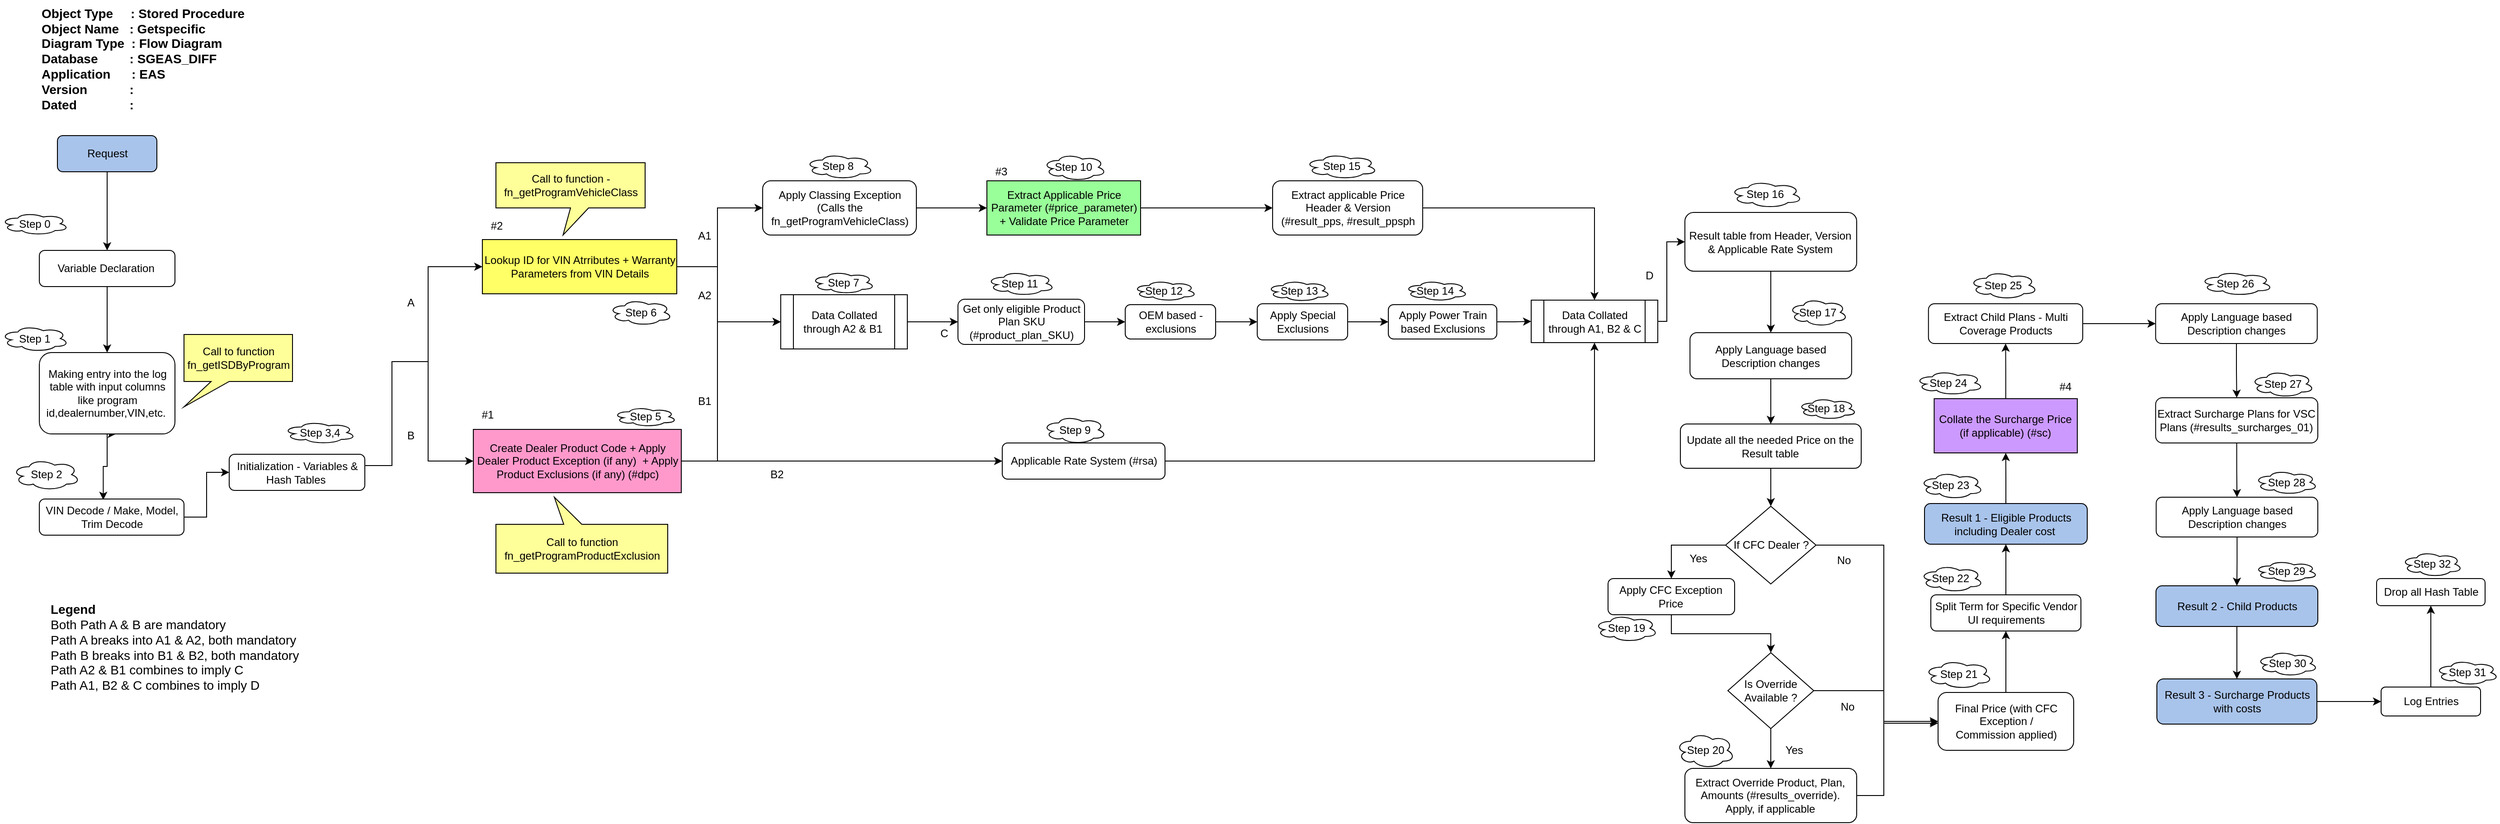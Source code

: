 <mxfile version="15.8.8" type="device"><diagram name="Getspecific" id="5nYikG9W7nzkmEb-yZ1v"><mxGraphModel dx="4062" dy="2006" grid="1" gridSize="10" guides="1" tooltips="1" connect="1" arrows="1" fold="1" page="0" pageScale="1" pageWidth="827" pageHeight="1169" math="0" shadow="0"><root><mxCell id="CaJYpMq5ALlHU5LiBRGL-0"/><mxCell id="CaJYpMq5ALlHU5LiBRGL-1" parent="CaJYpMq5ALlHU5LiBRGL-0"/><mxCell id="CaJYpMq5ALlHU5LiBRGL-2" style="edgeStyle=orthogonalEdgeStyle;rounded=0;orthogonalLoop=1;jettySize=auto;html=1;entryX=0;entryY=0.5;entryDx=0;entryDy=0;exitX=1;exitY=0.5;exitDx=0;exitDy=0;" parent="CaJYpMq5ALlHU5LiBRGL-1" source="CaJYpMq5ALlHU5LiBRGL-104" target="PjijMWsw4APkgnXzkCDo-0" edge="1"><mxGeometry relative="1" as="geometry"><mxPoint x="-1597.5" y="-500" as="sourcePoint"/><Array as="points"><mxPoint x="-1667.5" y="-335"/><mxPoint x="-1667.5" y="-450"/><mxPoint x="-1627.5" y="-450"/><mxPoint x="-1627.5" y="-340"/></Array><mxPoint x="-1577.5" y="-325" as="targetPoint"/></mxGeometry></mxCell><mxCell id="CaJYpMq5ALlHU5LiBRGL-3" style="edgeStyle=orthogonalEdgeStyle;rounded=0;orthogonalLoop=1;jettySize=auto;html=1;entryX=0.442;entryY=0.025;entryDx=0;entryDy=0;entryPerimeter=0;" parent="CaJYpMq5ALlHU5LiBRGL-1" source="CaJYpMq5ALlHU5LiBRGL-4" target="CaJYpMq5ALlHU5LiBRGL-102" edge="1"><mxGeometry relative="1" as="geometry"/></mxCell><mxCell id="AWAKd-vMgpY3kcxR-2YK-0" style="edgeStyle=orthogonalEdgeStyle;rounded=0;orthogonalLoop=1;jettySize=auto;html=1;exitX=0.5;exitY=1;exitDx=0;exitDy=0;" parent="CaJYpMq5ALlHU5LiBRGL-1" source="CaJYpMq5ALlHU5LiBRGL-4" edge="1"><mxGeometry relative="1" as="geometry"><mxPoint x="-1972.833" y="-370" as="targetPoint"/></mxGeometry></mxCell><mxCell id="CaJYpMq5ALlHU5LiBRGL-4" value="Making entry into the log table with input columns like program id,dealernumber,VIN,etc.&amp;nbsp;" style="rounded=1;whiteSpace=wrap;html=1;fontSize=12;glass=0;strokeWidth=1;shadow=0;" parent="CaJYpMq5ALlHU5LiBRGL-1" vertex="1"><mxGeometry x="-2057.5" y="-460" width="150" height="90" as="geometry"/></mxCell><mxCell id="CaJYpMq5ALlHU5LiBRGL-11" style="edgeStyle=orthogonalEdgeStyle;rounded=0;orthogonalLoop=1;jettySize=auto;html=1;entryX=0.5;entryY=0;entryDx=0;entryDy=0;" parent="CaJYpMq5ALlHU5LiBRGL-1" source="CaJYpMq5ALlHU5LiBRGL-12" target="CaJYpMq5ALlHU5LiBRGL-87" edge="1"><mxGeometry relative="1" as="geometry"><mxPoint x="-1807.5" y="-470" as="targetPoint"/></mxGeometry></mxCell><mxCell id="CaJYpMq5ALlHU5LiBRGL-12" value="Request" style="rounded=1;whiteSpace=wrap;html=1;fontSize=12;glass=0;strokeWidth=1;shadow=0;fillColor=#A9C4EB;" parent="CaJYpMq5ALlHU5LiBRGL-1" vertex="1"><mxGeometry x="-2037.5" y="-700" width="110" height="40" as="geometry"/></mxCell><mxCell id="CaJYpMq5ALlHU5LiBRGL-15" style="edgeStyle=orthogonalEdgeStyle;rounded=0;orthogonalLoop=1;jettySize=auto;html=1;entryX=0;entryY=0.5;entryDx=0;entryDy=0;exitX=1;exitY=0.5;exitDx=0;exitDy=0;" parent="CaJYpMq5ALlHU5LiBRGL-1" source="PjijMWsw4APkgnXzkCDo-0" target="CaJYpMq5ALlHU5LiBRGL-56" edge="1"><mxGeometry relative="1" as="geometry"><mxPoint x="-937.5" y="-340" as="targetPoint"/><Array as="points"><mxPoint x="-1307.5" y="-340"/><mxPoint x="-1307.5" y="-494"/></Array><mxPoint x="-1287.5" y="-340" as="sourcePoint"/></mxGeometry></mxCell><mxCell id="CaJYpMq5ALlHU5LiBRGL-16" style="edgeStyle=orthogonalEdgeStyle;rounded=0;orthogonalLoop=1;jettySize=auto;html=1;entryX=0.5;entryY=0;entryDx=0;entryDy=0;exitX=1;exitY=0.5;exitDx=0;exitDy=0;" parent="CaJYpMq5ALlHU5LiBRGL-1" source="CaJYpMq5ALlHU5LiBRGL-17" target="CaJYpMq5ALlHU5LiBRGL-58" edge="1"><mxGeometry relative="1" as="geometry"/></mxCell><mxCell id="CaJYpMq5ALlHU5LiBRGL-17" value="Extract applicable Price Header &amp;amp; Version (#result_pps, #result_ppsph" style="rounded=1;whiteSpace=wrap;html=1;fontSize=12;glass=0;strokeWidth=1;shadow=0;" parent="CaJYpMq5ALlHU5LiBRGL-1" vertex="1"><mxGeometry x="-693.5" y="-650" width="166" height="60" as="geometry"/></mxCell><mxCell id="CaJYpMq5ALlHU5LiBRGL-18" style="edgeStyle=orthogonalEdgeStyle;rounded=0;orthogonalLoop=1;jettySize=auto;html=1;entryX=0.5;entryY=1;entryDx=0;entryDy=0;exitX=1;exitY=0.5;exitDx=0;exitDy=0;" parent="CaJYpMq5ALlHU5LiBRGL-1" source="CaJYpMq5ALlHU5LiBRGL-19" target="CaJYpMq5ALlHU5LiBRGL-58" edge="1"><mxGeometry relative="1" as="geometry"><Array as="points"><mxPoint x="-337.5" y="-340"/></Array></mxGeometry></mxCell><mxCell id="CaJYpMq5ALlHU5LiBRGL-19" value="Applicable Rate System (#rsa)" style="rounded=1;whiteSpace=wrap;html=1;fontSize=12;glass=0;strokeWidth=1;shadow=0;" parent="CaJYpMq5ALlHU5LiBRGL-1" vertex="1"><mxGeometry x="-992.5" y="-360" width="180" height="40" as="geometry"/></mxCell><mxCell id="CaJYpMq5ALlHU5LiBRGL-20" style="edgeStyle=orthogonalEdgeStyle;rounded=0;orthogonalLoop=1;jettySize=auto;html=1;entryX=0;entryY=0.5;entryDx=0;entryDy=0;exitX=1;exitY=0.5;exitDx=0;exitDy=0;" parent="CaJYpMq5ALlHU5LiBRGL-1" source="PjijMWsw4APkgnXzkCDo-2" target="CaJYpMq5ALlHU5LiBRGL-56" edge="1"><mxGeometry relative="1" as="geometry"><Array as="points"><mxPoint x="-1307.5" y="-555"/><mxPoint x="-1307.5" y="-494"/></Array><mxPoint x="-1177.5" y="-500" as="sourcePoint"/></mxGeometry></mxCell><mxCell id="CaJYpMq5ALlHU5LiBRGL-22" style="edgeStyle=orthogonalEdgeStyle;rounded=0;orthogonalLoop=1;jettySize=auto;html=1;entryX=0.5;entryY=0;entryDx=0;entryDy=0;exitX=0.5;exitY=1;exitDx=0;exitDy=0;" parent="CaJYpMq5ALlHU5LiBRGL-1" source="CaJYpMq5ALlHU5LiBRGL-23" target="CaJYpMq5ALlHU5LiBRGL-93" edge="1"><mxGeometry relative="1" as="geometry"/></mxCell><mxCell id="CaJYpMq5ALlHU5LiBRGL-23" value="Result table from Header, Version &amp;amp; Applicable Rate System" style="rounded=1;whiteSpace=wrap;html=1;fontSize=12;glass=0;strokeWidth=1;shadow=0;" parent="CaJYpMq5ALlHU5LiBRGL-1" vertex="1"><mxGeometry x="-237.51" y="-615" width="190" height="65" as="geometry"/></mxCell><mxCell id="DVJ3SSiDjJJssHj0dGd7-3" style="edgeStyle=orthogonalEdgeStyle;rounded=0;orthogonalLoop=1;jettySize=auto;html=1;entryX=0.5;entryY=0;entryDx=0;entryDy=0;" parent="CaJYpMq5ALlHU5LiBRGL-1" source="CaJYpMq5ALlHU5LiBRGL-25" target="DVJ3SSiDjJJssHj0dGd7-1" edge="1"><mxGeometry relative="1" as="geometry"/></mxCell><mxCell id="CaJYpMq5ALlHU5LiBRGL-25" value="Apply CFC Exception Price" style="rounded=1;whiteSpace=wrap;html=1;fontSize=12;glass=0;strokeWidth=1;shadow=0;" parent="CaJYpMq5ALlHU5LiBRGL-1" vertex="1"><mxGeometry x="-322.51" y="-210" width="140" height="40" as="geometry"/></mxCell><mxCell id="CaJYpMq5ALlHU5LiBRGL-28" value="Result 3 - Surcharge Products with costs" style="rounded=1;whiteSpace=wrap;html=1;fontSize=12;glass=0;strokeWidth=1;shadow=0;fillColor=#A9C4EB;strokeColor=#000000;" parent="CaJYpMq5ALlHU5LiBRGL-1" vertex="1"><mxGeometry x="284.5" y="-99" width="177" height="50" as="geometry"/></mxCell><mxCell id="CaJYpMq5ALlHU5LiBRGL-32" style="edgeStyle=orthogonalEdgeStyle;rounded=0;orthogonalLoop=1;jettySize=auto;html=1;exitX=1;exitY=0.5;exitDx=0;exitDy=0;entryX=0;entryY=0.5;entryDx=0;entryDy=0;" parent="CaJYpMq5ALlHU5LiBRGL-1" source="CaJYpMq5ALlHU5LiBRGL-33" target="CaJYpMq5ALlHU5LiBRGL-99" edge="1"><mxGeometry relative="1" as="geometry"><mxPoint x="-817.5" y="-370" as="targetPoint"/></mxGeometry></mxCell><mxCell id="CaJYpMq5ALlHU5LiBRGL-33" value="Get only eligible Product Plan SKU (#product_plan_SKU)" style="rounded=1;whiteSpace=wrap;html=1;fontSize=12;glass=0;strokeWidth=1;shadow=0;" parent="CaJYpMq5ALlHU5LiBRGL-1" vertex="1"><mxGeometry x="-1041.5" y="-519" width="140" height="50" as="geometry"/></mxCell><mxCell id="CaJYpMq5ALlHU5LiBRGL-34" style="edgeStyle=orthogonalEdgeStyle;rounded=0;orthogonalLoop=1;jettySize=auto;html=1;exitX=1;exitY=0.5;exitDx=0;exitDy=0;" parent="CaJYpMq5ALlHU5LiBRGL-1" source="93gD3uJwuHTssoPJuKXK-2" target="CaJYpMq5ALlHU5LiBRGL-17" edge="1"><mxGeometry relative="1" as="geometry"><mxPoint x="-697.5" y="-620" as="sourcePoint"/></mxGeometry></mxCell><mxCell id="93gD3uJwuHTssoPJuKXK-3" style="edgeStyle=orthogonalEdgeStyle;rounded=0;orthogonalLoop=1;jettySize=auto;html=1;entryX=0;entryY=0.5;entryDx=0;entryDy=0;" parent="CaJYpMq5ALlHU5LiBRGL-1" source="CaJYpMq5ALlHU5LiBRGL-37" target="93gD3uJwuHTssoPJuKXK-2" edge="1"><mxGeometry relative="1" as="geometry"/></mxCell><mxCell id="CaJYpMq5ALlHU5LiBRGL-37" value="Apply Classing Exception (Calls the fn_getProgramVehicleClass)" style="rounded=1;whiteSpace=wrap;html=1;fontSize=12;glass=0;strokeWidth=1;shadow=0;" parent="CaJYpMq5ALlHU5LiBRGL-1" vertex="1"><mxGeometry x="-1257.5" y="-650" width="170" height="60" as="geometry"/></mxCell><mxCell id="CaJYpMq5ALlHU5LiBRGL-38" value="" style="edgeStyle=orthogonalEdgeStyle;rounded=0;orthogonalLoop=1;jettySize=auto;html=1;exitX=1;exitY=0.5;exitDx=0;exitDy=0;" parent="CaJYpMq5ALlHU5LiBRGL-1" source="CaJYpMq5ALlHU5LiBRGL-28" target="CaJYpMq5ALlHU5LiBRGL-42" edge="1"><mxGeometry relative="1" as="geometry"><mxPoint x="-332.5" y="40" as="sourcePoint"/></mxGeometry></mxCell><mxCell id="CaJYpMq5ALlHU5LiBRGL-39" style="edgeStyle=orthogonalEdgeStyle;rounded=0;orthogonalLoop=1;jettySize=auto;html=1;entryX=0.5;entryY=1;entryDx=0;entryDy=0;" parent="CaJYpMq5ALlHU5LiBRGL-1" source="CaJYpMq5ALlHU5LiBRGL-40" target="CaJYpMq5ALlHU5LiBRGL-114" edge="1"><mxGeometry relative="1" as="geometry"/></mxCell><mxCell id="CaJYpMq5ALlHU5LiBRGL-40" value="Final Price (with CFC Exception / Commission&amp;nbsp;applied)" style="rounded=1;whiteSpace=wrap;html=1;fontSize=12;glass=0;strokeWidth=1;shadow=0;" parent="CaJYpMq5ALlHU5LiBRGL-1" vertex="1"><mxGeometry x="42.5" y="-84" width="150" height="64" as="geometry"/></mxCell><mxCell id="CaJYpMq5ALlHU5LiBRGL-41" style="edgeStyle=orthogonalEdgeStyle;rounded=0;orthogonalLoop=1;jettySize=auto;html=1;" parent="CaJYpMq5ALlHU5LiBRGL-1" source="CaJYpMq5ALlHU5LiBRGL-42" target="CaJYpMq5ALlHU5LiBRGL-83" edge="1"><mxGeometry relative="1" as="geometry"/></mxCell><mxCell id="CaJYpMq5ALlHU5LiBRGL-42" value="Log Entries" style="rounded=1;whiteSpace=wrap;html=1;fontSize=12;glass=0;strokeWidth=1;shadow=0;" parent="CaJYpMq5ALlHU5LiBRGL-1" vertex="1"><mxGeometry x="532.5" y="-90" width="110" height="32" as="geometry"/></mxCell><mxCell id="CaJYpMq5ALlHU5LiBRGL-44" value="" style="edgeStyle=orthogonalEdgeStyle;rounded=0;orthogonalLoop=1;jettySize=auto;html=1;exitX=0;exitY=0.5;exitDx=0;exitDy=0;" parent="CaJYpMq5ALlHU5LiBRGL-1" source="CaJYpMq5ALlHU5LiBRGL-97" target="CaJYpMq5ALlHU5LiBRGL-25" edge="1"><mxGeometry relative="1" as="geometry"/></mxCell><mxCell id="CaJYpMq5ALlHU5LiBRGL-45" value="No" style="text;html=1;align=center;verticalAlign=middle;resizable=0;points=[];autosize=1;" parent="CaJYpMq5ALlHU5LiBRGL-1" vertex="1"><mxGeometry x="-77.5" y="-240" width="30" height="20" as="geometry"/></mxCell><mxCell id="CaJYpMq5ALlHU5LiBRGL-50" value="Yes" style="text;html=1;align=center;verticalAlign=middle;resizable=0;points=[];autosize=1;" parent="CaJYpMq5ALlHU5LiBRGL-1" vertex="1"><mxGeometry x="-242.51" y="-242" width="40" height="20" as="geometry"/></mxCell><mxCell id="CaJYpMq5ALlHU5LiBRGL-51" value="A" style="text;html=1;align=center;verticalAlign=middle;resizable=0;points=[];autosize=1;" parent="CaJYpMq5ALlHU5LiBRGL-1" vertex="1"><mxGeometry x="-1657.5" y="-525" width="20" height="20" as="geometry"/></mxCell><mxCell id="CaJYpMq5ALlHU5LiBRGL-52" value="B" style="text;html=1;align=center;verticalAlign=middle;resizable=0;points=[];autosize=1;" parent="CaJYpMq5ALlHU5LiBRGL-1" vertex="1"><mxGeometry x="-1657.5" y="-378" width="20" height="20" as="geometry"/></mxCell><mxCell id="CaJYpMq5ALlHU5LiBRGL-53" value="A1" style="text;html=1;align=center;verticalAlign=middle;resizable=0;points=[];autosize=1;" parent="CaJYpMq5ALlHU5LiBRGL-1" vertex="1"><mxGeometry x="-1337.5" y="-599" width="30" height="20" as="geometry"/></mxCell><mxCell id="CaJYpMq5ALlHU5LiBRGL-54" value="A2" style="text;html=1;align=center;verticalAlign=middle;resizable=0;points=[];autosize=1;" parent="CaJYpMq5ALlHU5LiBRGL-1" vertex="1"><mxGeometry x="-1337.5" y="-533" width="30" height="20" as="geometry"/></mxCell><mxCell id="CaJYpMq5ALlHU5LiBRGL-55" style="edgeStyle=orthogonalEdgeStyle;rounded=0;orthogonalLoop=1;jettySize=auto;html=1;entryX=0;entryY=0.5;entryDx=0;entryDy=0;" parent="CaJYpMq5ALlHU5LiBRGL-1" source="CaJYpMq5ALlHU5LiBRGL-56" target="CaJYpMq5ALlHU5LiBRGL-33" edge="1"><mxGeometry relative="1" as="geometry"/></mxCell><mxCell id="CaJYpMq5ALlHU5LiBRGL-56" value="Data Collated through A2 &amp;amp; B1&amp;nbsp;" style="shape=process;whiteSpace=wrap;html=1;backgroundOutline=1;" parent="CaJYpMq5ALlHU5LiBRGL-1" vertex="1"><mxGeometry x="-1237.5" y="-524" width="140" height="60" as="geometry"/></mxCell><mxCell id="CaJYpMq5ALlHU5LiBRGL-57" style="edgeStyle=orthogonalEdgeStyle;rounded=0;orthogonalLoop=1;jettySize=auto;html=1;entryX=0;entryY=0.5;entryDx=0;entryDy=0;" parent="CaJYpMq5ALlHU5LiBRGL-1" source="CaJYpMq5ALlHU5LiBRGL-58" target="CaJYpMq5ALlHU5LiBRGL-23" edge="1"><mxGeometry relative="1" as="geometry"><Array as="points"><mxPoint x="-257.5" y="-494"/><mxPoint x="-257.5" y="-582"/></Array></mxGeometry></mxCell><mxCell id="CaJYpMq5ALlHU5LiBRGL-58" value="Data Collated through A1, B2 &amp;amp; C" style="shape=process;whiteSpace=wrap;html=1;backgroundOutline=1;" parent="CaJYpMq5ALlHU5LiBRGL-1" vertex="1"><mxGeometry x="-407.5" y="-518" width="140" height="47" as="geometry"/></mxCell><mxCell id="CaJYpMq5ALlHU5LiBRGL-59" value="C" style="text;html=1;align=center;verticalAlign=middle;resizable=0;points=[];autosize=1;" parent="CaJYpMq5ALlHU5LiBRGL-1" vertex="1"><mxGeometry x="-1067.5" y="-491" width="20" height="20" as="geometry"/></mxCell><mxCell id="CaJYpMq5ALlHU5LiBRGL-60" value="D" style="text;html=1;align=center;verticalAlign=middle;resizable=0;points=[];autosize=1;" parent="CaJYpMq5ALlHU5LiBRGL-1" vertex="1"><mxGeometry x="-287.5" y="-555" width="20" height="20" as="geometry"/></mxCell><mxCell id="CaJYpMq5ALlHU5LiBRGL-62" value="Step 1" style="ellipse;shape=cloud;whiteSpace=wrap;html=1;" parent="CaJYpMq5ALlHU5LiBRGL-1" vertex="1"><mxGeometry x="-2100" y="-490" width="75" height="29" as="geometry"/></mxCell><mxCell id="CaJYpMq5ALlHU5LiBRGL-63" value="Step 3,4" style="ellipse;shape=cloud;whiteSpace=wrap;html=1;" parent="CaJYpMq5ALlHU5LiBRGL-1" vertex="1"><mxGeometry x="-1787.5" y="-384" width="80" height="25" as="geometry"/></mxCell><mxCell id="CaJYpMq5ALlHU5LiBRGL-64" value="Step 5" style="ellipse;shape=cloud;whiteSpace=wrap;html=1;" parent="CaJYpMq5ALlHU5LiBRGL-1" vertex="1"><mxGeometry x="-1422.5" y="-400" width="70" height="22" as="geometry"/></mxCell><mxCell id="CaJYpMq5ALlHU5LiBRGL-65" value="Step 6" style="ellipse;shape=cloud;whiteSpace=wrap;html=1;" parent="CaJYpMq5ALlHU5LiBRGL-1" vertex="1"><mxGeometry x="-1427.5" y="-519" width="70" height="29" as="geometry"/></mxCell><mxCell id="CaJYpMq5ALlHU5LiBRGL-66" value="Step 7" style="ellipse;shape=cloud;whiteSpace=wrap;html=1;" parent="CaJYpMq5ALlHU5LiBRGL-1" vertex="1"><mxGeometry x="-1203.5" y="-550" width="70" height="25" as="geometry"/></mxCell><mxCell id="CaJYpMq5ALlHU5LiBRGL-68" value="Step 8&amp;nbsp;" style="ellipse;shape=cloud;whiteSpace=wrap;html=1;" parent="CaJYpMq5ALlHU5LiBRGL-1" vertex="1"><mxGeometry x="-1210" y="-680" width="75" height="28" as="geometry"/></mxCell><mxCell id="CaJYpMq5ALlHU5LiBRGL-70" value="Step 13" style="ellipse;shape=cloud;whiteSpace=wrap;html=1;" parent="CaJYpMq5ALlHU5LiBRGL-1" vertex="1"><mxGeometry x="-699.5" y="-540" width="70" height="23.5" as="geometry"/></mxCell><mxCell id="CaJYpMq5ALlHU5LiBRGL-71" value="Step 11&amp;nbsp;" style="ellipse;shape=cloud;whiteSpace=wrap;html=1;" parent="CaJYpMq5ALlHU5LiBRGL-1" vertex="1"><mxGeometry x="-1009.5" y="-550" width="75" height="27" as="geometry"/></mxCell><mxCell id="CaJYpMq5ALlHU5LiBRGL-72" value="Step 10&amp;nbsp;" style="ellipse;shape=cloud;whiteSpace=wrap;html=1;" parent="CaJYpMq5ALlHU5LiBRGL-1" vertex="1"><mxGeometry x="-947.5" y="-680" width="70" height="30" as="geometry"/></mxCell><mxCell id="CaJYpMq5ALlHU5LiBRGL-73" value="Step 12&amp;nbsp;" style="ellipse;shape=cloud;whiteSpace=wrap;html=1;" parent="CaJYpMq5ALlHU5LiBRGL-1" vertex="1"><mxGeometry x="-847.5" y="-540" width="70" height="23" as="geometry"/></mxCell><mxCell id="CaJYpMq5ALlHU5LiBRGL-74" value="Step 14&amp;nbsp;" style="ellipse;shape=cloud;whiteSpace=wrap;html=1;" parent="CaJYpMq5ALlHU5LiBRGL-1" vertex="1"><mxGeometry x="-547.5" y="-540" width="70" height="23" as="geometry"/></mxCell><mxCell id="CaJYpMq5ALlHU5LiBRGL-75" value="Step 20" style="ellipse;shape=cloud;whiteSpace=wrap;html=1;" parent="CaJYpMq5ALlHU5LiBRGL-1" vertex="1"><mxGeometry x="-247.5" y="-40" width="64.99" height="40" as="geometry"/></mxCell><mxCell id="CaJYpMq5ALlHU5LiBRGL-76" value="Step 16&amp;nbsp;" style="ellipse;shape=cloud;whiteSpace=wrap;html=1;" parent="CaJYpMq5ALlHU5LiBRGL-1" vertex="1"><mxGeometry x="-187.5" y="-650" width="80" height="30" as="geometry"/></mxCell><mxCell id="CaJYpMq5ALlHU5LiBRGL-77" value="Step 19" style="ellipse;shape=cloud;whiteSpace=wrap;html=1;" parent="CaJYpMq5ALlHU5LiBRGL-1" vertex="1"><mxGeometry x="-337.5" y="-170" width="70" height="30" as="geometry"/></mxCell><mxCell id="CaJYpMq5ALlHU5LiBRGL-80" value="Step 18&amp;nbsp;" style="ellipse;shape=cloud;whiteSpace=wrap;html=1;" parent="CaJYpMq5ALlHU5LiBRGL-1" vertex="1"><mxGeometry x="-112.5" y="-410" width="65" height="24" as="geometry"/></mxCell><mxCell id="CaJYpMq5ALlHU5LiBRGL-81" value="Step 17" style="ellipse;shape=cloud;whiteSpace=wrap;html=1;" parent="CaJYpMq5ALlHU5LiBRGL-1" vertex="1"><mxGeometry x="-122.51" y="-520" width="65.01" height="31" as="geometry"/></mxCell><mxCell id="CaJYpMq5ALlHU5LiBRGL-82" value="Step 26&amp;nbsp;" style="ellipse;shape=cloud;whiteSpace=wrap;html=1;" parent="CaJYpMq5ALlHU5LiBRGL-1" vertex="1"><mxGeometry x="332.51" y="-550" width="80" height="27" as="geometry"/></mxCell><mxCell id="CaJYpMq5ALlHU5LiBRGL-83" value="Drop all Hash Table" style="rounded=1;whiteSpace=wrap;html=1;" parent="CaJYpMq5ALlHU5LiBRGL-1" vertex="1"><mxGeometry x="527.5" y="-210" width="120" height="30" as="geometry"/></mxCell><mxCell id="CaJYpMq5ALlHU5LiBRGL-84" value="Step 27" style="ellipse;shape=cloud;whiteSpace=wrap;html=1;" parent="CaJYpMq5ALlHU5LiBRGL-1" vertex="1"><mxGeometry x="388.5" y="-440" width="70" height="29.5" as="geometry"/></mxCell><mxCell id="CaJYpMq5ALlHU5LiBRGL-85" value="&lt;b&gt;&lt;font style=&quot;font-size: 14px&quot;&gt;Object Type&amp;nbsp; &amp;nbsp; &amp;nbsp;: Stored Procedure &lt;br&gt;Object Name&amp;nbsp; &amp;nbsp;: Getspecific&amp;nbsp;&lt;br&gt;Diagram Type&amp;nbsp; : Flow Diagram&lt;br&gt;Database&amp;nbsp; &amp;nbsp; &amp;nbsp; &amp;nbsp; &amp;nbsp;: SGEAS_DIFF&lt;br&gt;Application&amp;nbsp; &amp;nbsp; &amp;nbsp; : EAS&lt;br&gt;Version&amp;nbsp; &amp;nbsp; &amp;nbsp; &amp;nbsp; &amp;nbsp; &amp;nbsp; :&amp;nbsp;&lt;br&gt;Dated&amp;nbsp; &amp;nbsp; &amp;nbsp; &amp;nbsp; &amp;nbsp; &amp;nbsp; &amp;nbsp; &amp;nbsp;:&amp;nbsp;&lt;/font&gt;&lt;/b&gt;" style="text;html=1;strokeColor=none;fillColor=none;align=left;verticalAlign=middle;whiteSpace=wrap;rounded=0;" parent="CaJYpMq5ALlHU5LiBRGL-1" vertex="1"><mxGeometry x="-2057.5" y="-850" width="350" height="130" as="geometry"/></mxCell><mxCell id="CaJYpMq5ALlHU5LiBRGL-86" style="edgeStyle=orthogonalEdgeStyle;rounded=0;orthogonalLoop=1;jettySize=auto;html=1;" parent="CaJYpMq5ALlHU5LiBRGL-1" source="CaJYpMq5ALlHU5LiBRGL-87" target="CaJYpMq5ALlHU5LiBRGL-4" edge="1"><mxGeometry relative="1" as="geometry"/></mxCell><mxCell id="CaJYpMq5ALlHU5LiBRGL-87" value="Variable Declaration&amp;nbsp;" style="rounded=1;whiteSpace=wrap;html=1;" parent="CaJYpMq5ALlHU5LiBRGL-1" vertex="1"><mxGeometry x="-2057.5" y="-573" width="150" height="40" as="geometry"/></mxCell><mxCell id="CaJYpMq5ALlHU5LiBRGL-88" value="Step 0" style="ellipse;shape=cloud;whiteSpace=wrap;html=1;" parent="CaJYpMq5ALlHU5LiBRGL-1" vertex="1"><mxGeometry x="-2100" y="-615" width="75" height="25" as="geometry"/></mxCell><mxCell id="CaJYpMq5ALlHU5LiBRGL-89" value="B1" style="text;html=1;align=center;verticalAlign=middle;resizable=0;points=[];autosize=1;" parent="CaJYpMq5ALlHU5LiBRGL-1" vertex="1"><mxGeometry x="-1337.5" y="-416" width="30" height="20" as="geometry"/></mxCell><mxCell id="CaJYpMq5ALlHU5LiBRGL-90" value="B2" style="text;html=1;align=center;verticalAlign=middle;resizable=0;points=[];autosize=1;" parent="CaJYpMq5ALlHU5LiBRGL-1" vertex="1"><mxGeometry x="-1257.5" y="-335" width="30" height="20" as="geometry"/></mxCell><mxCell id="CaJYpMq5ALlHU5LiBRGL-92" style="edgeStyle=orthogonalEdgeStyle;rounded=0;orthogonalLoop=1;jettySize=auto;html=1;entryX=0.5;entryY=0;entryDx=0;entryDy=0;" parent="CaJYpMq5ALlHU5LiBRGL-1" source="CaJYpMq5ALlHU5LiBRGL-93" target="CaJYpMq5ALlHU5LiBRGL-95" edge="1"><mxGeometry relative="1" as="geometry"/></mxCell><mxCell id="CaJYpMq5ALlHU5LiBRGL-93" value="Apply Language based Description changes" style="rounded=1;whiteSpace=wrap;html=1;" parent="CaJYpMq5ALlHU5LiBRGL-1" vertex="1"><mxGeometry x="-231.87" y="-482" width="178.75" height="51" as="geometry"/></mxCell><mxCell id="CaJYpMq5ALlHU5LiBRGL-94" style="edgeStyle=orthogonalEdgeStyle;rounded=0;orthogonalLoop=1;jettySize=auto;html=1;entryX=0.5;entryY=0;entryDx=0;entryDy=0;" parent="CaJYpMq5ALlHU5LiBRGL-1" source="CaJYpMq5ALlHU5LiBRGL-95" target="CaJYpMq5ALlHU5LiBRGL-97" edge="1"><mxGeometry relative="1" as="geometry"/></mxCell><mxCell id="CaJYpMq5ALlHU5LiBRGL-95" value="Update all the needed Price on the Result table" style="rounded=1;whiteSpace=wrap;html=1;" parent="CaJYpMq5ALlHU5LiBRGL-1" vertex="1"><mxGeometry x="-242.51" y="-381" width="200" height="49" as="geometry"/></mxCell><mxCell id="DVJ3SSiDjJJssHj0dGd7-12" style="edgeStyle=orthogonalEdgeStyle;rounded=0;orthogonalLoop=1;jettySize=auto;html=1;" parent="CaJYpMq5ALlHU5LiBRGL-1" source="CaJYpMq5ALlHU5LiBRGL-97" edge="1"><mxGeometry relative="1" as="geometry"><mxPoint x="42.5" y="-50" as="targetPoint"/><Array as="points"><mxPoint x="-17.5" y="-247"/><mxPoint x="-17.5" y="-50"/></Array></mxGeometry></mxCell><mxCell id="CaJYpMq5ALlHU5LiBRGL-97" value="If CFC Dealer ?" style="rhombus;whiteSpace=wrap;html=1;" parent="CaJYpMq5ALlHU5LiBRGL-1" vertex="1"><mxGeometry x="-192.49" y="-290" width="100" height="86" as="geometry"/></mxCell><mxCell id="CaJYpMq5ALlHU5LiBRGL-98" style="edgeStyle=orthogonalEdgeStyle;rounded=0;orthogonalLoop=1;jettySize=auto;html=1;entryX=0;entryY=0.5;entryDx=0;entryDy=0;" parent="CaJYpMq5ALlHU5LiBRGL-1" source="CaJYpMq5ALlHU5LiBRGL-99" target="CaJYpMq5ALlHU5LiBRGL-107" edge="1"><mxGeometry relative="1" as="geometry"/></mxCell><mxCell id="CaJYpMq5ALlHU5LiBRGL-99" value="OEM based - exclusions" style="rounded=1;whiteSpace=wrap;html=1;" parent="CaJYpMq5ALlHU5LiBRGL-1" vertex="1"><mxGeometry x="-856.5" y="-513" width="100" height="38" as="geometry"/></mxCell><mxCell id="CaJYpMq5ALlHU5LiBRGL-100" style="edgeStyle=orthogonalEdgeStyle;rounded=0;orthogonalLoop=1;jettySize=auto;html=1;entryX=0;entryY=0.5;entryDx=0;entryDy=0;exitX=1;exitY=0.5;exitDx=0;exitDy=0;" parent="CaJYpMq5ALlHU5LiBRGL-1" source="CaJYpMq5ALlHU5LiBRGL-104" target="PjijMWsw4APkgnXzkCDo-2" edge="1"><mxGeometry relative="1" as="geometry"><mxPoint x="-1577.5" y="-574" as="targetPoint"/><Array as="points"><mxPoint x="-1667.5" y="-335"/><mxPoint x="-1667.5" y="-450"/><mxPoint x="-1627.5" y="-450"/><mxPoint x="-1627.5" y="-555"/></Array></mxGeometry></mxCell><mxCell id="CaJYpMq5ALlHU5LiBRGL-101" style="edgeStyle=orthogonalEdgeStyle;rounded=0;orthogonalLoop=1;jettySize=auto;html=1;entryX=0;entryY=0.5;entryDx=0;entryDy=0;" parent="CaJYpMq5ALlHU5LiBRGL-1" source="CaJYpMq5ALlHU5LiBRGL-102" target="CaJYpMq5ALlHU5LiBRGL-104" edge="1"><mxGeometry relative="1" as="geometry"/></mxCell><mxCell id="CaJYpMq5ALlHU5LiBRGL-102" value="VIN Decode / Make, Model, Trim Decode" style="rounded=1;whiteSpace=wrap;html=1;" parent="CaJYpMq5ALlHU5LiBRGL-1" vertex="1"><mxGeometry x="-2057.5" y="-298" width="160" height="40" as="geometry"/></mxCell><mxCell id="CaJYpMq5ALlHU5LiBRGL-103" value="Step 2" style="ellipse;shape=cloud;whiteSpace=wrap;html=1;" parent="CaJYpMq5ALlHU5LiBRGL-1" vertex="1"><mxGeometry x="-2087.5" y="-342.5" width="75" height="35" as="geometry"/></mxCell><mxCell id="CaJYpMq5ALlHU5LiBRGL-104" value="Initialization - Variables &amp;amp; Hash Tables&amp;nbsp;" style="rounded=1;whiteSpace=wrap;html=1;" parent="CaJYpMq5ALlHU5LiBRGL-1" vertex="1"><mxGeometry x="-1847.5" y="-347.5" width="150" height="40" as="geometry"/></mxCell><mxCell id="CaJYpMq5ALlHU5LiBRGL-105" value="Step 9" style="ellipse;shape=cloud;whiteSpace=wrap;html=1;" parent="CaJYpMq5ALlHU5LiBRGL-1" vertex="1"><mxGeometry x="-947.5" y="-390" width="70" height="31" as="geometry"/></mxCell><mxCell id="93gD3uJwuHTssoPJuKXK-8" style="edgeStyle=orthogonalEdgeStyle;rounded=0;orthogonalLoop=1;jettySize=auto;html=1;entryX=0;entryY=0.5;entryDx=0;entryDy=0;" parent="CaJYpMq5ALlHU5LiBRGL-1" source="CaJYpMq5ALlHU5LiBRGL-107" target="93gD3uJwuHTssoPJuKXK-6" edge="1"><mxGeometry relative="1" as="geometry"/></mxCell><mxCell id="CaJYpMq5ALlHU5LiBRGL-107" value="Apply Special Exclusions" style="rounded=1;whiteSpace=wrap;html=1;" parent="CaJYpMq5ALlHU5LiBRGL-1" vertex="1"><mxGeometry x="-710.5" y="-514" width="100" height="40" as="geometry"/></mxCell><mxCell id="CaJYpMq5ALlHU5LiBRGL-108" value="Step 21" style="ellipse;shape=cloud;whiteSpace=wrap;html=1;" parent="CaJYpMq5ALlHU5LiBRGL-1" vertex="1"><mxGeometry x="27.5" y="-120" width="75" height="32" as="geometry"/></mxCell><mxCell id="CaJYpMq5ALlHU5LiBRGL-109" value="Step 25" style="ellipse;shape=cloud;whiteSpace=wrap;html=1;" parent="CaJYpMq5ALlHU5LiBRGL-1" vertex="1"><mxGeometry x="77.19" y="-550" width="75.31" height="31" as="geometry"/></mxCell><mxCell id="CaJYpMq5ALlHU5LiBRGL-110" value="Step 24&amp;nbsp;" style="ellipse;shape=cloud;whiteSpace=wrap;html=1;" parent="CaJYpMq5ALlHU5LiBRGL-1" vertex="1"><mxGeometry x="17.5" y="-440" width="75" height="27" as="geometry"/></mxCell><mxCell id="CaJYpMq5ALlHU5LiBRGL-112" value="Step 15" style="ellipse;shape=cloud;whiteSpace=wrap;html=1;" parent="CaJYpMq5ALlHU5LiBRGL-1" vertex="1"><mxGeometry x="-657.5" y="-680" width="80" height="28" as="geometry"/></mxCell><mxCell id="CaJYpMq5ALlHU5LiBRGL-113" style="edgeStyle=orthogonalEdgeStyle;rounded=0;orthogonalLoop=1;jettySize=auto;html=1;entryX=0.5;entryY=1;entryDx=0;entryDy=0;" parent="CaJYpMq5ALlHU5LiBRGL-1" source="CaJYpMq5ALlHU5LiBRGL-114" target="CaJYpMq5ALlHU5LiBRGL-118" edge="1"><mxGeometry relative="1" as="geometry"/></mxCell><mxCell id="CaJYpMq5ALlHU5LiBRGL-114" value="Split Term for Specific Vendor UI requirements" style="rounded=1;whiteSpace=wrap;html=1;" parent="CaJYpMq5ALlHU5LiBRGL-1" vertex="1"><mxGeometry x="34.5" y="-192" width="166" height="40" as="geometry"/></mxCell><mxCell id="CaJYpMq5ALlHU5LiBRGL-116" value="Step 22&amp;nbsp;" style="ellipse;shape=cloud;whiteSpace=wrap;html=1;" parent="CaJYpMq5ALlHU5LiBRGL-1" vertex="1"><mxGeometry x="22.5" y="-225" width="70" height="30" as="geometry"/></mxCell><mxCell id="0qn2DYr5g21PgkLkFmup-0" style="edgeStyle=orthogonalEdgeStyle;rounded=0;orthogonalLoop=1;jettySize=auto;html=1;entryX=0.5;entryY=1;entryDx=0;entryDy=0;" parent="CaJYpMq5ALlHU5LiBRGL-1" source="CaJYpMq5ALlHU5LiBRGL-118" target="93gD3uJwuHTssoPJuKXK-16" edge="1"><mxGeometry relative="1" as="geometry"/></mxCell><mxCell id="CaJYpMq5ALlHU5LiBRGL-118" value="Result 1 - Eligible Products including Dealer cost&amp;nbsp;" style="rounded=1;whiteSpace=wrap;html=1;fillColor=#A9C4EB;" parent="CaJYpMq5ALlHU5LiBRGL-1" vertex="1"><mxGeometry x="27.5" y="-293" width="180" height="45" as="geometry"/></mxCell><mxCell id="CaJYpMq5ALlHU5LiBRGL-119" value="Step 23&amp;nbsp;" style="ellipse;shape=cloud;whiteSpace=wrap;html=1;" parent="CaJYpMq5ALlHU5LiBRGL-1" vertex="1"><mxGeometry x="22.5" y="-328" width="70" height="30" as="geometry"/></mxCell><mxCell id="CaJYpMq5ALlHU5LiBRGL-120" style="edgeStyle=orthogonalEdgeStyle;rounded=0;orthogonalLoop=1;jettySize=auto;html=1;entryX=0.5;entryY=0;entryDx=0;entryDy=0;" parent="CaJYpMq5ALlHU5LiBRGL-1" source="CaJYpMq5ALlHU5LiBRGL-121" target="CaJYpMq5ALlHU5LiBRGL-125" edge="1"><mxGeometry relative="1" as="geometry"/></mxCell><mxCell id="CaJYpMq5ALlHU5LiBRGL-121" value="Apply Language based Description changes" style="rounded=1;whiteSpace=wrap;html=1;" parent="CaJYpMq5ALlHU5LiBRGL-1" vertex="1"><mxGeometry x="283.13" y="-514" width="178.75" height="44" as="geometry"/></mxCell><mxCell id="CaJYpMq5ALlHU5LiBRGL-122" style="edgeStyle=orthogonalEdgeStyle;rounded=0;orthogonalLoop=1;jettySize=auto;html=1;entryX=0;entryY=0.5;entryDx=0;entryDy=0;" parent="CaJYpMq5ALlHU5LiBRGL-1" source="CaJYpMq5ALlHU5LiBRGL-123" target="CaJYpMq5ALlHU5LiBRGL-121" edge="1"><mxGeometry relative="1" as="geometry"/></mxCell><mxCell id="CaJYpMq5ALlHU5LiBRGL-123" value="Extract Child Plans - Multi Coverage Products" style="rounded=1;whiteSpace=wrap;html=1;fillColor=#FFFFFF;" parent="CaJYpMq5ALlHU5LiBRGL-1" vertex="1"><mxGeometry x="31.88" y="-514" width="170.62" height="44" as="geometry"/></mxCell><mxCell id="CaJYpMq5ALlHU5LiBRGL-124" style="edgeStyle=orthogonalEdgeStyle;rounded=0;orthogonalLoop=1;jettySize=auto;html=1;entryX=0.5;entryY=0;entryDx=0;entryDy=0;" parent="CaJYpMq5ALlHU5LiBRGL-1" source="CaJYpMq5ALlHU5LiBRGL-125" target="CaJYpMq5ALlHU5LiBRGL-127" edge="1"><mxGeometry relative="1" as="geometry"/></mxCell><mxCell id="CaJYpMq5ALlHU5LiBRGL-125" value="Extract Surcharge Plans for VSC Plans (#results_surcharges_01)" style="rounded=1;whiteSpace=wrap;html=1;fillColor=#FFFFFF;" parent="CaJYpMq5ALlHU5LiBRGL-1" vertex="1"><mxGeometry x="283.13" y="-410" width="179.37" height="50" as="geometry"/></mxCell><mxCell id="CaJYpMq5ALlHU5LiBRGL-126" style="edgeStyle=orthogonalEdgeStyle;rounded=0;orthogonalLoop=1;jettySize=auto;html=1;entryX=0.5;entryY=0;entryDx=0;entryDy=0;" parent="CaJYpMq5ALlHU5LiBRGL-1" source="CaJYpMq5ALlHU5LiBRGL-127" target="CaJYpMq5ALlHU5LiBRGL-129" edge="1"><mxGeometry relative="1" as="geometry"/></mxCell><mxCell id="CaJYpMq5ALlHU5LiBRGL-127" value="Apply Language based Description changes" style="rounded=1;whiteSpace=wrap;html=1;" parent="CaJYpMq5ALlHU5LiBRGL-1" vertex="1"><mxGeometry x="283.75" y="-300" width="178.75" height="44" as="geometry"/></mxCell><mxCell id="CaJYpMq5ALlHU5LiBRGL-128" style="edgeStyle=orthogonalEdgeStyle;rounded=0;orthogonalLoop=1;jettySize=auto;html=1;entryX=0.5;entryY=0;entryDx=0;entryDy=0;" parent="CaJYpMq5ALlHU5LiBRGL-1" source="CaJYpMq5ALlHU5LiBRGL-129" target="CaJYpMq5ALlHU5LiBRGL-28" edge="1"><mxGeometry relative="1" as="geometry"/></mxCell><mxCell id="CaJYpMq5ALlHU5LiBRGL-129" value="Result 2 - Child Products" style="rounded=1;whiteSpace=wrap;html=1;fillColor=#A9C4EB;" parent="CaJYpMq5ALlHU5LiBRGL-1" vertex="1"><mxGeometry x="283.5" y="-202" width="179" height="45" as="geometry"/></mxCell><mxCell id="CaJYpMq5ALlHU5LiBRGL-130" value="Step 28" style="ellipse;shape=cloud;whiteSpace=wrap;html=1;" parent="CaJYpMq5ALlHU5LiBRGL-1" vertex="1"><mxGeometry x="392.5" y="-330" width="70" height="27" as="geometry"/></mxCell><mxCell id="CaJYpMq5ALlHU5LiBRGL-131" value="Step 29" style="ellipse;shape=cloud;whiteSpace=wrap;html=1;" parent="CaJYpMq5ALlHU5LiBRGL-1" vertex="1"><mxGeometry x="392.5" y="-230" width="70" height="24" as="geometry"/></mxCell><mxCell id="CaJYpMq5ALlHU5LiBRGL-132" value="Step 30" style="ellipse;shape=cloud;whiteSpace=wrap;html=1;" parent="CaJYpMq5ALlHU5LiBRGL-1" vertex="1"><mxGeometry x="395" y="-130" width="67.5" height="28" as="geometry"/></mxCell><mxCell id="CaJYpMq5ALlHU5LiBRGL-133" value="Step 31" style="ellipse;shape=cloud;whiteSpace=wrap;html=1;" parent="CaJYpMq5ALlHU5LiBRGL-1" vertex="1"><mxGeometry x="592.5" y="-120" width="70" height="28" as="geometry"/></mxCell><mxCell id="CaJYpMq5ALlHU5LiBRGL-134" style="edgeStyle=orthogonalEdgeStyle;rounded=0;orthogonalLoop=1;jettySize=auto;html=1;exitX=0.5;exitY=1;exitDx=0;exitDy=0;" parent="CaJYpMq5ALlHU5LiBRGL-1" source="CaJYpMq5ALlHU5LiBRGL-42" target="CaJYpMq5ALlHU5LiBRGL-42" edge="1"><mxGeometry relative="1" as="geometry"/></mxCell><mxCell id="93gD3uJwuHTssoPJuKXK-1" style="edgeStyle=orthogonalEdgeStyle;rounded=0;orthogonalLoop=1;jettySize=auto;html=1;entryX=0;entryY=0.5;entryDx=0;entryDy=0;" parent="CaJYpMq5ALlHU5LiBRGL-1" source="PjijMWsw4APkgnXzkCDo-0" target="CaJYpMq5ALlHU5LiBRGL-19" edge="1"><mxGeometry relative="1" as="geometry"/></mxCell><mxCell id="PjijMWsw4APkgnXzkCDo-0" value="Create Dealer Product Code + Apply Dealer Product Exception (if any)&amp;nbsp; + Apply Product Exclusions (if any) (#dpc)" style="rounded=0;whiteSpace=wrap;html=1;fillColor=#FF99CC;" parent="CaJYpMq5ALlHU5LiBRGL-1" vertex="1"><mxGeometry x="-1577.5" y="-375" width="230" height="70" as="geometry"/></mxCell><mxCell id="PjijMWsw4APkgnXzkCDo-4" style="edgeStyle=orthogonalEdgeStyle;rounded=0;orthogonalLoop=1;jettySize=auto;html=1;entryX=0;entryY=0.5;entryDx=0;entryDy=0;" parent="CaJYpMq5ALlHU5LiBRGL-1" source="PjijMWsw4APkgnXzkCDo-2" target="CaJYpMq5ALlHU5LiBRGL-37" edge="1"><mxGeometry relative="1" as="geometry"><Array as="points"><mxPoint x="-1307.5" y="-555"/><mxPoint x="-1307.5" y="-620"/></Array></mxGeometry></mxCell><mxCell id="PjijMWsw4APkgnXzkCDo-2" value="Lookup ID for VIN Atrributes + Warranty Parameters from VIN Details" style="rounded=0;whiteSpace=wrap;html=1;fillColor=#FFFF66;" parent="CaJYpMq5ALlHU5LiBRGL-1" vertex="1"><mxGeometry x="-1567.5" y="-585" width="215" height="60" as="geometry"/></mxCell><mxCell id="PjijMWsw4APkgnXzkCDo-3" value="#1" style="text;html=1;align=center;verticalAlign=middle;resizable=0;points=[];autosize=1;" parent="CaJYpMq5ALlHU5LiBRGL-1" vertex="1"><mxGeometry x="-1577.5" y="-401" width="30" height="20" as="geometry"/></mxCell><mxCell id="PjijMWsw4APkgnXzkCDo-6" value="#2" style="text;html=1;align=center;verticalAlign=middle;resizable=0;points=[];autosize=1;" parent="CaJYpMq5ALlHU5LiBRGL-1" vertex="1"><mxGeometry x="-1567.5" y="-610" width="30" height="20" as="geometry"/></mxCell><mxCell id="93gD3uJwuHTssoPJuKXK-2" value="Extract Applicable Price Parameter (#price_parameter) + Validate Price Parameter" style="rounded=0;whiteSpace=wrap;html=1;fillColor=#99FF99;" parent="CaJYpMq5ALlHU5LiBRGL-1" vertex="1"><mxGeometry x="-1009.5" y="-650" width="170" height="60" as="geometry"/></mxCell><mxCell id="93gD3uJwuHTssoPJuKXK-5" value="#3" style="text;html=1;align=center;verticalAlign=middle;resizable=0;points=[];autosize=1;" parent="CaJYpMq5ALlHU5LiBRGL-1" vertex="1"><mxGeometry x="-1009.5" y="-670" width="30" height="20" as="geometry"/></mxCell><mxCell id="93gD3uJwuHTssoPJuKXK-9" style="edgeStyle=orthogonalEdgeStyle;rounded=0;orthogonalLoop=1;jettySize=auto;html=1;entryX=0;entryY=0.5;entryDx=0;entryDy=0;" parent="CaJYpMq5ALlHU5LiBRGL-1" source="93gD3uJwuHTssoPJuKXK-6" target="CaJYpMq5ALlHU5LiBRGL-58" edge="1"><mxGeometry relative="1" as="geometry"/></mxCell><mxCell id="93gD3uJwuHTssoPJuKXK-6" value="Apply Power Train based Exclusions" style="rounded=1;whiteSpace=wrap;html=1;fillColor=#FFFFFF;" parent="CaJYpMq5ALlHU5LiBRGL-1" vertex="1"><mxGeometry x="-565.5" y="-513" width="120" height="38" as="geometry"/></mxCell><mxCell id="DVJ3SSiDjJJssHj0dGd7-10" style="edgeStyle=orthogonalEdgeStyle;rounded=0;orthogonalLoop=1;jettySize=auto;html=1;entryX=0;entryY=0.5;entryDx=0;entryDy=0;" parent="CaJYpMq5ALlHU5LiBRGL-1" source="93gD3uJwuHTssoPJuKXK-10" target="CaJYpMq5ALlHU5LiBRGL-40" edge="1"><mxGeometry relative="1" as="geometry"><Array as="points"><mxPoint x="-17.5" y="30"/><mxPoint x="-17.5" y="-52"/></Array></mxGeometry></mxCell><mxCell id="93gD3uJwuHTssoPJuKXK-10" value="Extract Override Product, Plan, Amounts (#results_override). Apply, if applicable" style="rounded=1;whiteSpace=wrap;html=1;fillColor=#FFFFFF;" parent="CaJYpMq5ALlHU5LiBRGL-1" vertex="1"><mxGeometry x="-237.51" width="190" height="60" as="geometry"/></mxCell><mxCell id="93gD3uJwuHTssoPJuKXK-14" style="edgeStyle=orthogonalEdgeStyle;rounded=0;orthogonalLoop=1;jettySize=auto;html=1;exitX=0.5;exitY=1;exitDx=0;exitDy=0;" parent="CaJYpMq5ALlHU5LiBRGL-1" source="CaJYpMq5ALlHU5LiBRGL-40" target="CaJYpMq5ALlHU5LiBRGL-40" edge="1"><mxGeometry relative="1" as="geometry"/></mxCell><mxCell id="0qn2DYr5g21PgkLkFmup-1" style="edgeStyle=orthogonalEdgeStyle;rounded=0;orthogonalLoop=1;jettySize=auto;html=1;entryX=0.5;entryY=1;entryDx=0;entryDy=0;" parent="CaJYpMq5ALlHU5LiBRGL-1" source="93gD3uJwuHTssoPJuKXK-16" target="CaJYpMq5ALlHU5LiBRGL-123" edge="1"><mxGeometry relative="1" as="geometry"/></mxCell><mxCell id="93gD3uJwuHTssoPJuKXK-16" value="Collate the Surcharge Price (if applicable) (#sc)" style="rounded=0;whiteSpace=wrap;html=1;fillColor=#CC99FF;" parent="CaJYpMq5ALlHU5LiBRGL-1" vertex="1"><mxGeometry x="38.19" y="-409" width="158.31" height="60" as="geometry"/></mxCell><mxCell id="0qn2DYr5g21PgkLkFmup-2" value="#4" style="text;html=1;align=center;verticalAlign=middle;resizable=0;points=[];autosize=1;" parent="CaJYpMq5ALlHU5LiBRGL-1" vertex="1"><mxGeometry x="167.5" y="-432.5" width="30" height="20" as="geometry"/></mxCell><mxCell id="0qn2DYr5g21PgkLkFmup-3" value="Step 32" style="ellipse;shape=cloud;whiteSpace=wrap;html=1;" parent="CaJYpMq5ALlHU5LiBRGL-1" vertex="1"><mxGeometry x="555" y="-240" width="67.5" height="28" as="geometry"/></mxCell><mxCell id="0qn2DYr5g21PgkLkFmup-5" value="&lt;font style=&quot;font-size: 14px&quot;&gt;&lt;b&gt;Legend&lt;/b&gt;&lt;br&gt;Both Path A &amp;amp; B are mandatory&lt;br&gt;Path A breaks into A1 &amp;amp; A2, both mandatory&lt;br&gt;Path B breaks into B1 &amp;amp; B2, both mandatory&lt;br&gt;Path A2 &amp;amp; B1 combines to imply C&lt;br&gt;Path A1, B2 &amp;amp; C combines to imply D&lt;/font&gt;" style="text;html=1;align=left;verticalAlign=middle;resizable=0;points=[];autosize=1;" parent="CaJYpMq5ALlHU5LiBRGL-1" vertex="1"><mxGeometry x="-2047.5" y="-184" width="290" height="100" as="geometry"/></mxCell><mxCell id="DVJ3SSiDjJJssHj0dGd7-7" style="edgeStyle=orthogonalEdgeStyle;rounded=0;orthogonalLoop=1;jettySize=auto;html=1;entryX=0.5;entryY=0;entryDx=0;entryDy=0;" parent="CaJYpMq5ALlHU5LiBRGL-1" source="DVJ3SSiDjJJssHj0dGd7-1" target="93gD3uJwuHTssoPJuKXK-10" edge="1"><mxGeometry relative="1" as="geometry"/></mxCell><mxCell id="DVJ3SSiDjJJssHj0dGd7-11" style="edgeStyle=orthogonalEdgeStyle;rounded=0;orthogonalLoop=1;jettySize=auto;html=1;entryX=0;entryY=0.5;entryDx=0;entryDy=0;" parent="CaJYpMq5ALlHU5LiBRGL-1" source="DVJ3SSiDjJJssHj0dGd7-1" target="CaJYpMq5ALlHU5LiBRGL-40" edge="1"><mxGeometry relative="1" as="geometry"><Array as="points"><mxPoint x="-17.5" y="-86"/><mxPoint x="-17.5" y="-52"/></Array></mxGeometry></mxCell><mxCell id="DVJ3SSiDjJJssHj0dGd7-1" value="Is Override Available ?" style="rhombus;whiteSpace=wrap;html=1;" parent="CaJYpMq5ALlHU5LiBRGL-1" vertex="1"><mxGeometry x="-189.98" y="-128" width="94.99" height="84" as="geometry"/></mxCell><mxCell id="DVJ3SSiDjJJssHj0dGd7-6" value="Yes" style="text;html=1;align=center;verticalAlign=middle;resizable=0;points=[];autosize=1;" parent="CaJYpMq5ALlHU5LiBRGL-1" vertex="1"><mxGeometry x="-137.5" y="-30" width="40" height="20" as="geometry"/></mxCell><mxCell id="DVJ3SSiDjJJssHj0dGd7-8" value="No" style="text;html=1;align=center;verticalAlign=middle;resizable=0;points=[];autosize=1;" parent="CaJYpMq5ALlHU5LiBRGL-1" vertex="1"><mxGeometry x="-72.51" y="-78" width="30" height="20" as="geometry"/></mxCell><mxCell id="eQ7WOtvSJY-G9i2tiwZ9-0" value="Call to function - fn_getProgramVehicleClass" style="shape=callout;whiteSpace=wrap;html=1;perimeter=calloutPerimeter;fillColor=#FFFF99;position2=0.45;" parent="CaJYpMq5ALlHU5LiBRGL-1" vertex="1"><mxGeometry x="-1552.5" y="-670" width="165" height="80" as="geometry"/></mxCell><mxCell id="eQ7WOtvSJY-G9i2tiwZ9-1" value="Call to function fn_getProgramProductExclusion" style="shape=callout;whiteSpace=wrap;html=1;perimeter=calloutPerimeter;fillColor=#FFFF99;direction=west;position2=0.66;" parent="CaJYpMq5ALlHU5LiBRGL-1" vertex="1"><mxGeometry x="-1552.5" y="-300" width="190" height="84" as="geometry"/></mxCell><mxCell id="eQ7WOtvSJY-G9i2tiwZ9-2" value="Call to function fn_getISDByProgram" style="shape=callout;whiteSpace=wrap;html=1;perimeter=calloutPerimeter;position2=0;size=28;position=0.25;fillColor=#FFFF99;" parent="CaJYpMq5ALlHU5LiBRGL-1" vertex="1"><mxGeometry x="-1897.5" y="-480" width="120" height="80" as="geometry"/></mxCell></root></mxGraphModel></diagram></mxfile>